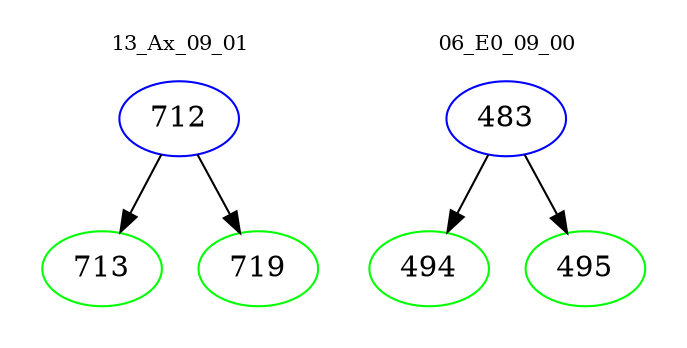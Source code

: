 digraph{
subgraph cluster_0 {
color = white
label = "13_Ax_09_01";
fontsize=10;
T0_712 [label="712", color="blue"]
T0_712 -> T0_713 [color="black"]
T0_713 [label="713", color="green"]
T0_712 -> T0_719 [color="black"]
T0_719 [label="719", color="green"]
}
subgraph cluster_1 {
color = white
label = "06_E0_09_00";
fontsize=10;
T1_483 [label="483", color="blue"]
T1_483 -> T1_494 [color="black"]
T1_494 [label="494", color="green"]
T1_483 -> T1_495 [color="black"]
T1_495 [label="495", color="green"]
}
}
